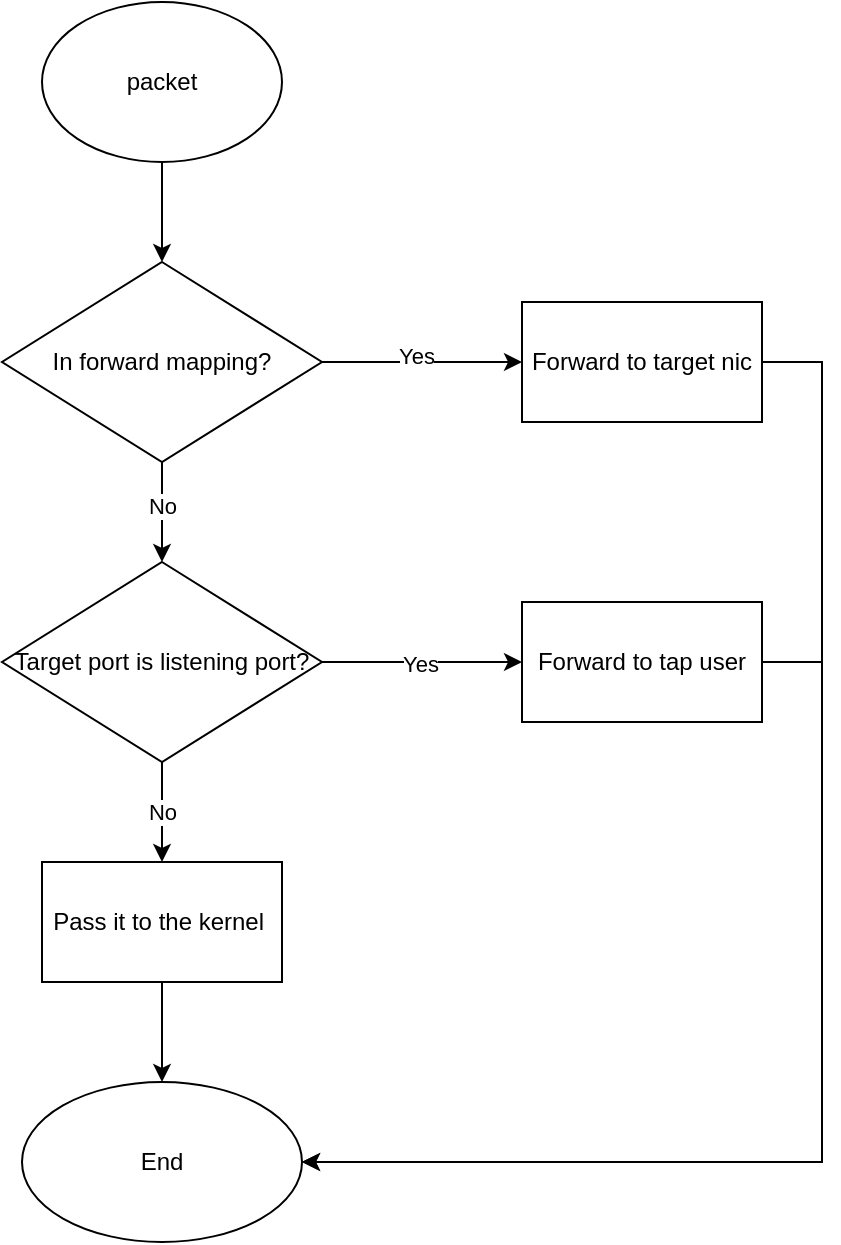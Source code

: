 <mxfile version="24.7.6">
  <diagram name="Page-1" id="E3z9Q_KfqXvJC9M_8mQK">
    <mxGraphModel dx="1064" dy="608" grid="1" gridSize="10" guides="1" tooltips="1" connect="1" arrows="1" fold="1" page="1" pageScale="1" pageWidth="850" pageHeight="1100" math="0" shadow="0">
      <root>
        <mxCell id="0" />
        <mxCell id="1" parent="0" />
        <mxCell id="kkvQ3iogN1wn-RU69tWy-3" value="" style="edgeStyle=orthogonalEdgeStyle;rounded=0;orthogonalLoop=1;jettySize=auto;html=1;" edge="1" parent="1" source="kkvQ3iogN1wn-RU69tWy-1" target="kkvQ3iogN1wn-RU69tWy-2">
          <mxGeometry relative="1" as="geometry" />
        </mxCell>
        <mxCell id="kkvQ3iogN1wn-RU69tWy-1" value="packet" style="ellipse;whiteSpace=wrap;html=1;" vertex="1" parent="1">
          <mxGeometry x="270" y="50" width="120" height="80" as="geometry" />
        </mxCell>
        <mxCell id="kkvQ3iogN1wn-RU69tWy-5" value="" style="edgeStyle=orthogonalEdgeStyle;rounded=0;orthogonalLoop=1;jettySize=auto;html=1;" edge="1" parent="1" source="kkvQ3iogN1wn-RU69tWy-2" target="kkvQ3iogN1wn-RU69tWy-4">
          <mxGeometry relative="1" as="geometry" />
        </mxCell>
        <mxCell id="kkvQ3iogN1wn-RU69tWy-7" value="Yes" style="edgeLabel;html=1;align=center;verticalAlign=middle;resizable=0;points=[];" vertex="1" connectable="0" parent="kkvQ3iogN1wn-RU69tWy-5">
          <mxGeometry x="-0.06" y="3" relative="1" as="geometry">
            <mxPoint as="offset" />
          </mxGeometry>
        </mxCell>
        <mxCell id="kkvQ3iogN1wn-RU69tWy-9" value="" style="edgeStyle=orthogonalEdgeStyle;rounded=0;orthogonalLoop=1;jettySize=auto;html=1;" edge="1" parent="1" source="kkvQ3iogN1wn-RU69tWy-2">
          <mxGeometry relative="1" as="geometry">
            <mxPoint x="330" y="330" as="targetPoint" />
          </mxGeometry>
        </mxCell>
        <mxCell id="kkvQ3iogN1wn-RU69tWy-15" value="No" style="edgeLabel;html=1;align=center;verticalAlign=middle;resizable=0;points=[];" vertex="1" connectable="0" parent="kkvQ3iogN1wn-RU69tWy-9">
          <mxGeometry x="-0.129" relative="1" as="geometry">
            <mxPoint as="offset" />
          </mxGeometry>
        </mxCell>
        <mxCell id="kkvQ3iogN1wn-RU69tWy-2" value="In forward mapping?" style="rhombus;whiteSpace=wrap;html=1;" vertex="1" parent="1">
          <mxGeometry x="250" y="180" width="160" height="100" as="geometry" />
        </mxCell>
        <mxCell id="kkvQ3iogN1wn-RU69tWy-23" style="edgeStyle=orthogonalEdgeStyle;rounded=0;orthogonalLoop=1;jettySize=auto;html=1;entryX=1;entryY=0.5;entryDx=0;entryDy=0;" edge="1" parent="1" source="kkvQ3iogN1wn-RU69tWy-4" target="kkvQ3iogN1wn-RU69tWy-20">
          <mxGeometry relative="1" as="geometry">
            <Array as="points">
              <mxPoint x="660" y="230" />
              <mxPoint x="660" y="630" />
            </Array>
          </mxGeometry>
        </mxCell>
        <mxCell id="kkvQ3iogN1wn-RU69tWy-4" value="Forward to target nic" style="whiteSpace=wrap;html=1;" vertex="1" parent="1">
          <mxGeometry x="510" y="200" width="120" height="60" as="geometry" />
        </mxCell>
        <mxCell id="kkvQ3iogN1wn-RU69tWy-13" value="" style="edgeStyle=orthogonalEdgeStyle;rounded=0;orthogonalLoop=1;jettySize=auto;html=1;" edge="1" parent="1" source="kkvQ3iogN1wn-RU69tWy-10" target="kkvQ3iogN1wn-RU69tWy-12">
          <mxGeometry relative="1" as="geometry" />
        </mxCell>
        <mxCell id="kkvQ3iogN1wn-RU69tWy-14" value="Yes" style="edgeLabel;html=1;align=center;verticalAlign=middle;resizable=0;points=[];" vertex="1" connectable="0" parent="kkvQ3iogN1wn-RU69tWy-13">
          <mxGeometry x="-0.02" y="-1" relative="1" as="geometry">
            <mxPoint as="offset" />
          </mxGeometry>
        </mxCell>
        <mxCell id="kkvQ3iogN1wn-RU69tWy-19" value="No" style="edgeStyle=orthogonalEdgeStyle;rounded=0;orthogonalLoop=1;jettySize=auto;html=1;" edge="1" parent="1" source="kkvQ3iogN1wn-RU69tWy-10" target="kkvQ3iogN1wn-RU69tWy-18">
          <mxGeometry relative="1" as="geometry" />
        </mxCell>
        <mxCell id="kkvQ3iogN1wn-RU69tWy-10" value="Target port is listening port?" style="rhombus;whiteSpace=wrap;html=1;" vertex="1" parent="1">
          <mxGeometry x="250" y="330" width="160" height="100" as="geometry" />
        </mxCell>
        <mxCell id="kkvQ3iogN1wn-RU69tWy-22" style="edgeStyle=orthogonalEdgeStyle;rounded=0;orthogonalLoop=1;jettySize=auto;html=1;entryX=1;entryY=0.5;entryDx=0;entryDy=0;" edge="1" parent="1" source="kkvQ3iogN1wn-RU69tWy-12" target="kkvQ3iogN1wn-RU69tWy-20">
          <mxGeometry relative="1" as="geometry">
            <Array as="points">
              <mxPoint x="660" y="380" />
              <mxPoint x="660" y="630" />
            </Array>
          </mxGeometry>
        </mxCell>
        <mxCell id="kkvQ3iogN1wn-RU69tWy-12" value="Forward to tap user" style="whiteSpace=wrap;html=1;" vertex="1" parent="1">
          <mxGeometry x="510" y="350" width="120" height="60" as="geometry" />
        </mxCell>
        <mxCell id="kkvQ3iogN1wn-RU69tWy-21" value="" style="edgeStyle=orthogonalEdgeStyle;rounded=0;orthogonalLoop=1;jettySize=auto;html=1;" edge="1" parent="1" source="kkvQ3iogN1wn-RU69tWy-18" target="kkvQ3iogN1wn-RU69tWy-20">
          <mxGeometry relative="1" as="geometry" />
        </mxCell>
        <mxCell id="kkvQ3iogN1wn-RU69tWy-18" value="Pass it to the kernel&amp;nbsp;" style="whiteSpace=wrap;html=1;" vertex="1" parent="1">
          <mxGeometry x="270" y="480" width="120" height="60" as="geometry" />
        </mxCell>
        <mxCell id="kkvQ3iogN1wn-RU69tWy-20" value="End" style="ellipse;whiteSpace=wrap;html=1;" vertex="1" parent="1">
          <mxGeometry x="260" y="590" width="140" height="80" as="geometry" />
        </mxCell>
      </root>
    </mxGraphModel>
  </diagram>
</mxfile>
